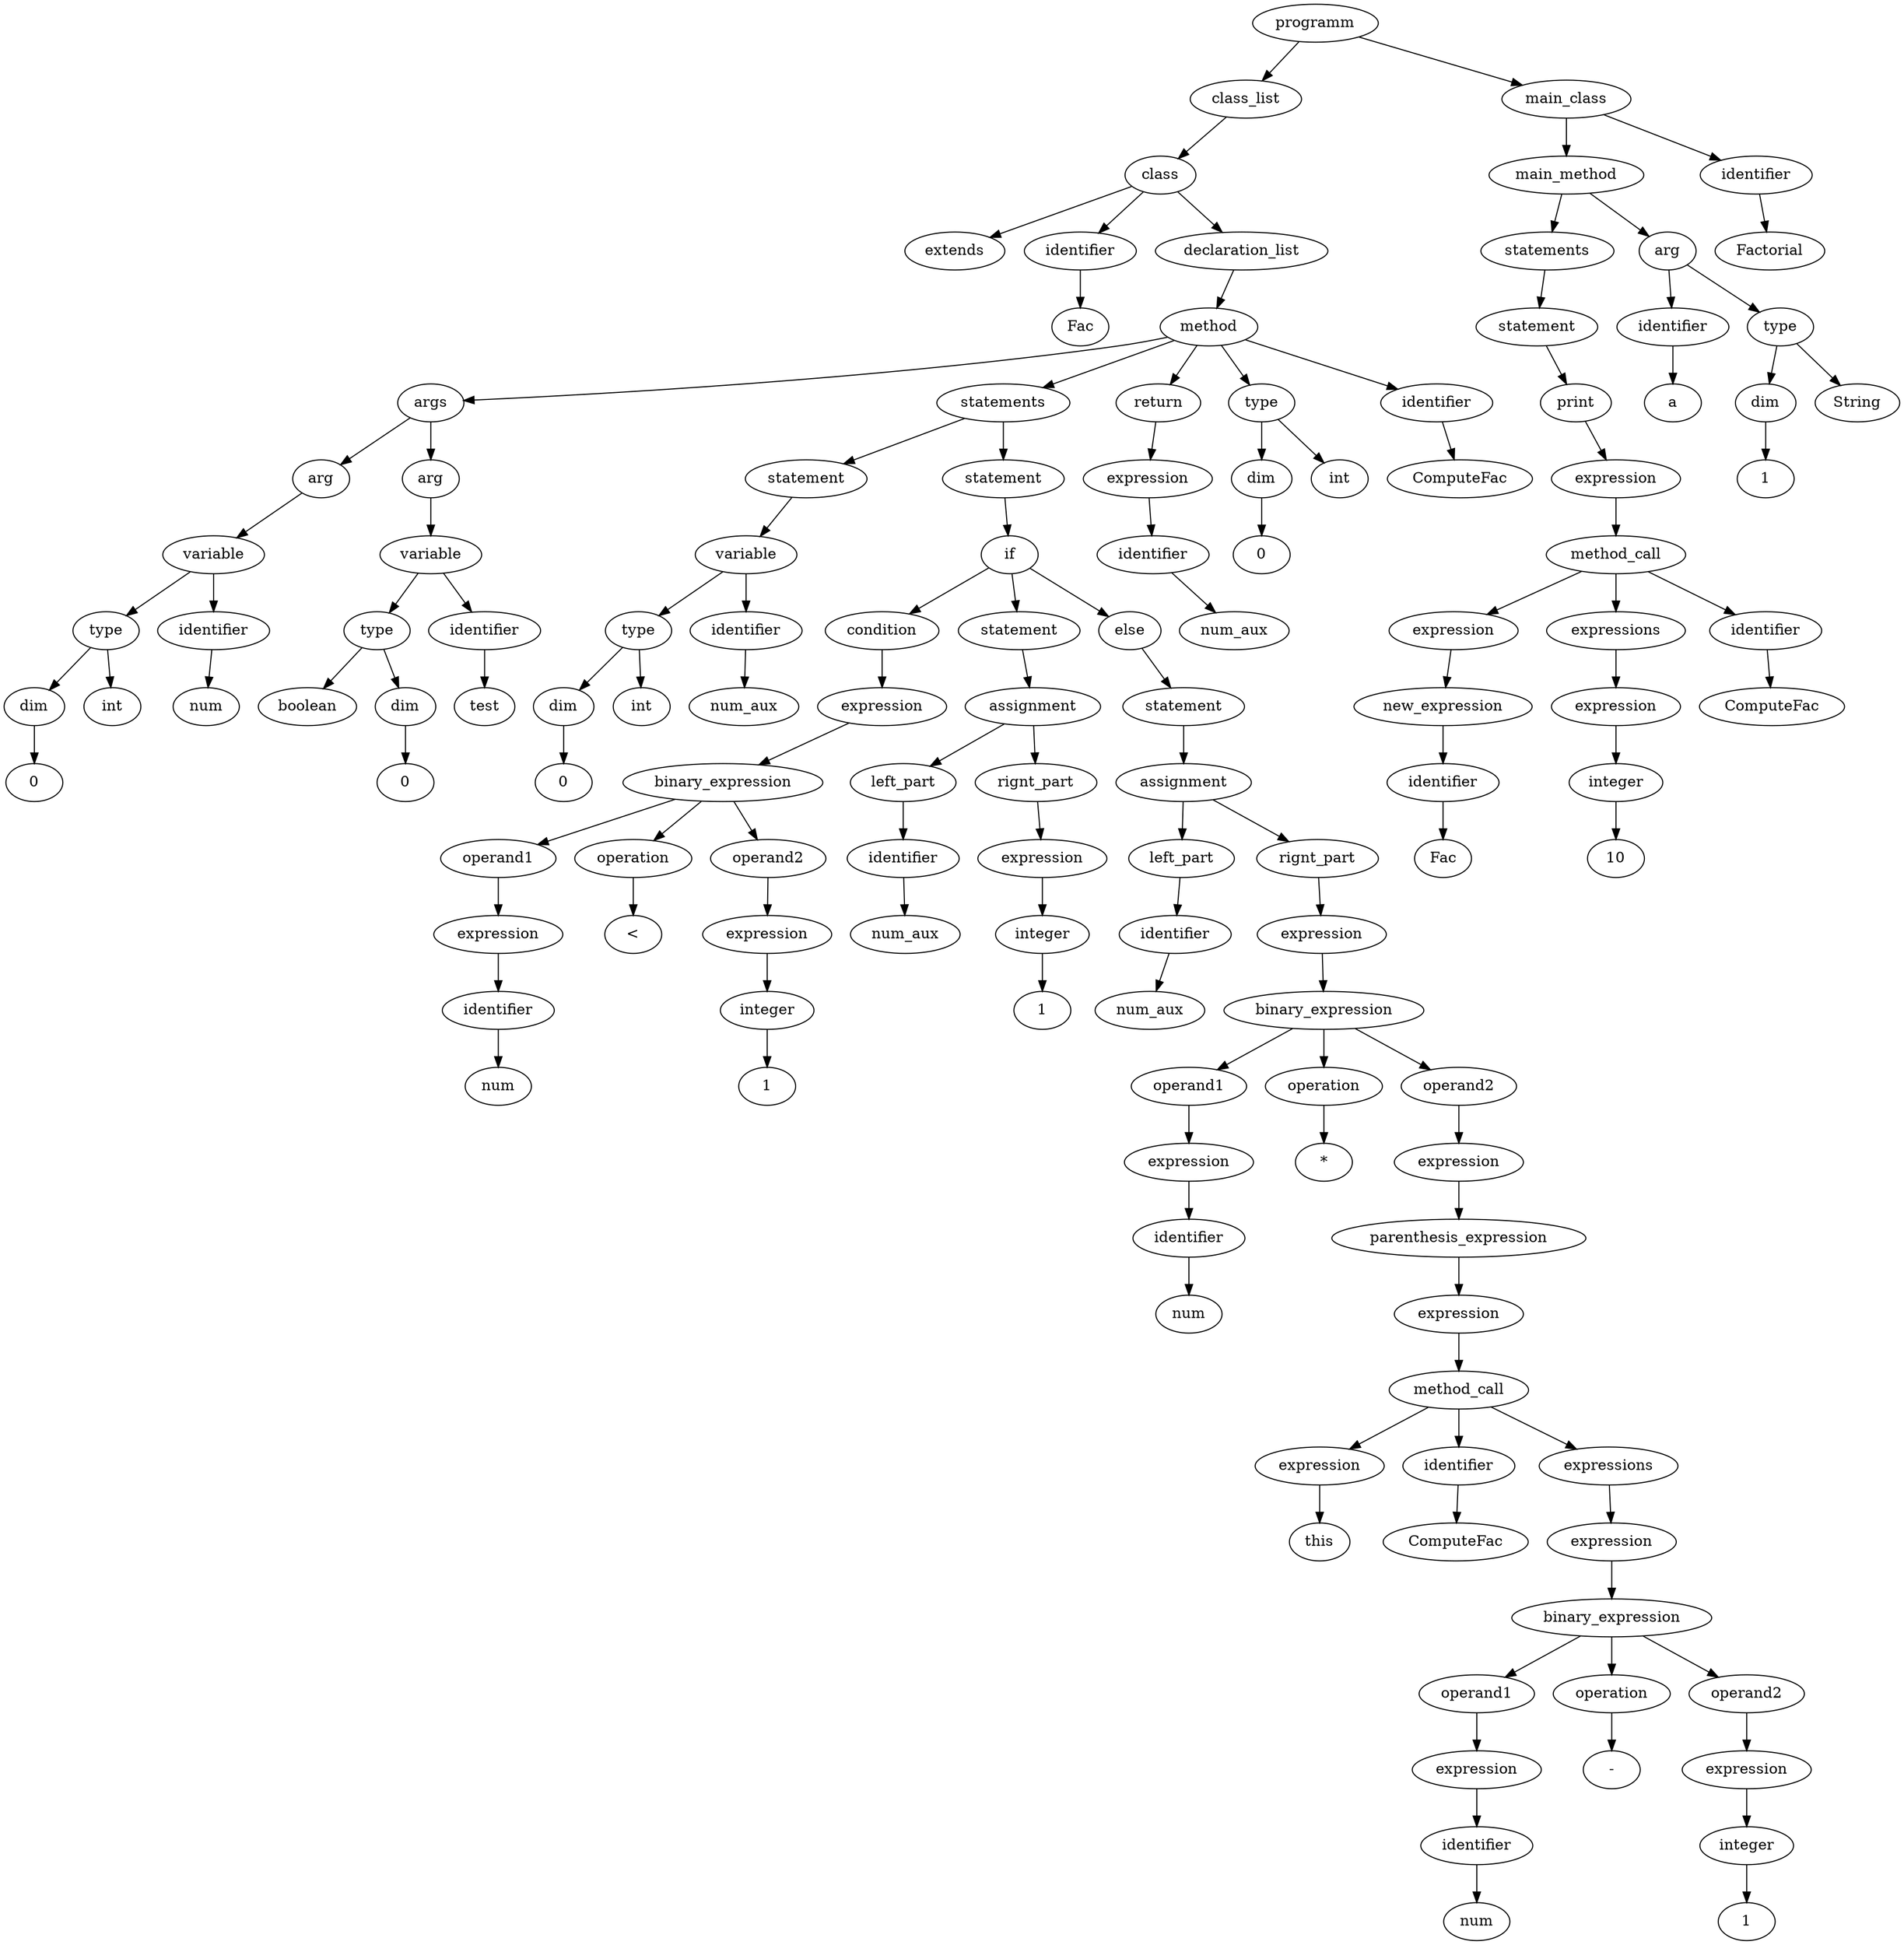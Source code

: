 strict digraph  {
	graph [ordering=out,
		rankdir=TB
	];
	node [label="\N"];
	0	 [label=programm];
	27	 [label=class_list];
	0 -> 27;
	1	 [label=main_class];
	0 -> 1;
	4	 [label=main_method];
	1 -> 4;
	2	 [label=identifier];
	1 -> 2;
	3	 [label=Factorial];
	2 -> 3;
	12	 [label=statements];
	4 -> 12;
	5	 [label=arg];
	4 -> 5;
	10	 [label=identifier];
	5 -> 10;
	6	 [label=type];
	5 -> 6;
	7	 [label=dim];
	6 -> 7;
	9	 [label=String];
	6 -> 9;
	8	 [label=1];
	7 -> 8;
	11	 [label=a];
	10 -> 11;
	13	 [label=statement];
	12 -> 13;
	14	 [label=print];
	13 -> 14;
	15	 [label=expression];
	14 -> 15;
	16	 [label=method_call];
	15 -> 16;
	17	 [label=expression];
	16 -> 17;
	23	 [label=expressions];
	16 -> 23;
	21	 [label=identifier];
	16 -> 21;
	18	 [label=new_expression];
	17 -> 18;
	19	 [label=identifier];
	18 -> 19;
	20	 [label=Fac];
	19 -> 20;
	22	 [label=ComputeFac];
	21 -> 22;
	24	 [label=expression];
	23 -> 24;
	25	 [label=integer];
	24 -> 25;
	26	 [label=10];
	25 -> 26;
	28	 [label=class];
	27 -> 28;
	31	 [label=extends];
	28 -> 31;
	29	 [label=identifier];
	28 -> 29;
	32	 [label=declaration_list];
	28 -> 32;
	30	 [label=Fac];
	29 -> 30;
	33	 [label=method];
	32 -> 33;
	34	 [label=args];
	33 -> 34;
	51	 [label=statements];
	33 -> 51;
	121	 [label=return];
	33 -> 121;
	125	 [label=type];
	33 -> 125;
	129	 [label=identifier];
	33 -> 129;
	35	 [label=arg];
	34 -> 35;
	43	 [label=arg];
	34 -> 43;
	36	 [label=variable];
	35 -> 36;
	37	 [label=type];
	36 -> 37;
	41	 [label=identifier];
	36 -> 41;
	38	 [label=dim];
	37 -> 38;
	40	 [label=int];
	37 -> 40;
	39	 [label=0];
	38 -> 39;
	42	 [label=num];
	41 -> 42;
	44	 [label=variable];
	43 -> 44;
	45	 [label=type];
	44 -> 45;
	49	 [label=identifier];
	44 -> 49;
	48	 [label=boolean];
	45 -> 48;
	46	 [label=dim];
	45 -> 46;
	47	 [label=0];
	46 -> 47;
	50	 [label=test];
	49 -> 50;
	52	 [label=statement];
	51 -> 52;
	60	 [label=statement];
	51 -> 60;
	53	 [label=variable];
	52 -> 53;
	54	 [label=type];
	53 -> 54;
	58	 [label=identifier];
	53 -> 58;
	55	 [label=dim];
	54 -> 55;
	57	 [label=int];
	54 -> 57;
	56	 [label=0];
	55 -> 56;
	59	 [label=num_aux];
	58 -> 59;
	61	 [label=if];
	60 -> 61;
	62	 [label=condition];
	61 -> 62;
	75	 [label=statement];
	61 -> 75;
	84	 [label=else];
	61 -> 84;
	63	 [label=expression];
	62 -> 63;
	64	 [label=binary_expression];
	63 -> 64;
	65	 [label=operand1];
	64 -> 65;
	69	 [label=operation];
	64 -> 69;
	71	 [label=operand2];
	64 -> 71;
	66	 [label=expression];
	65 -> 66;
	67	 [label=identifier];
	66 -> 67;
	68	 [label=num];
	67 -> 68;
	70	 [label="<"];
	69 -> 70;
	72	 [label=expression];
	71 -> 72;
	73	 [label=integer];
	72 -> 73;
	74	 [label=1];
	73 -> 74;
	76	 [label=assignment];
	75 -> 76;
	77	 [label=left_part];
	76 -> 77;
	80	 [label=rignt_part];
	76 -> 80;
	78	 [label=identifier];
	77 -> 78;
	79	 [label=num_aux];
	78 -> 79;
	81	 [label=expression];
	80 -> 81;
	82	 [label=integer];
	81 -> 82;
	83	 [label=1];
	82 -> 83;
	85	 [label=statement];
	84 -> 85;
	86	 [label=assignment];
	85 -> 86;
	87	 [label=left_part];
	86 -> 87;
	90	 [label=rignt_part];
	86 -> 90;
	88	 [label=identifier];
	87 -> 88;
	89	 [label=num_aux];
	88 -> 89;
	91	 [label=expression];
	90 -> 91;
	92	 [label=binary_expression];
	91 -> 92;
	93	 [label=operand1];
	92 -> 93;
	97	 [label=operation];
	92 -> 97;
	99	 [label=operand2];
	92 -> 99;
	94	 [label=expression];
	93 -> 94;
	95	 [label=identifier];
	94 -> 95;
	96	 [label=num];
	95 -> 96;
	98	 [label="*"];
	97 -> 98;
	100	 [label=expression];
	99 -> 100;
	101	 [label=parenthesis_expression];
	100 -> 101;
	102	 [label=expression];
	101 -> 102;
	103	 [label=method_call];
	102 -> 103;
	104	 [label=expression];
	103 -> 104;
	106	 [label=identifier];
	103 -> 106;
	108	 [label=expressions];
	103 -> 108;
	105	 [label=this];
	104 -> 105;
	107	 [label=ComputeFac];
	106 -> 107;
	109	 [label=expression];
	108 -> 109;
	110	 [label=binary_expression];
	109 -> 110;
	111	 [label=operand1];
	110 -> 111;
	115	 [label=operation];
	110 -> 115;
	117	 [label=operand2];
	110 -> 117;
	112	 [label=expression];
	111 -> 112;
	113	 [label=identifier];
	112 -> 113;
	114	 [label=num];
	113 -> 114;
	116	 [label="-"];
	115 -> 116;
	118	 [label=expression];
	117 -> 118;
	119	 [label=integer];
	118 -> 119;
	120	 [label=1];
	119 -> 120;
	122	 [label=expression];
	121 -> 122;
	123	 [label=identifier];
	122 -> 123;
	124	 [label=num_aux];
	123 -> 124;
	126	 [label=dim];
	125 -> 126;
	128	 [label=int];
	125 -> 128;
	127	 [label=0];
	126 -> 127;
	130	 [label=ComputeFac];
	129 -> 130;
}
